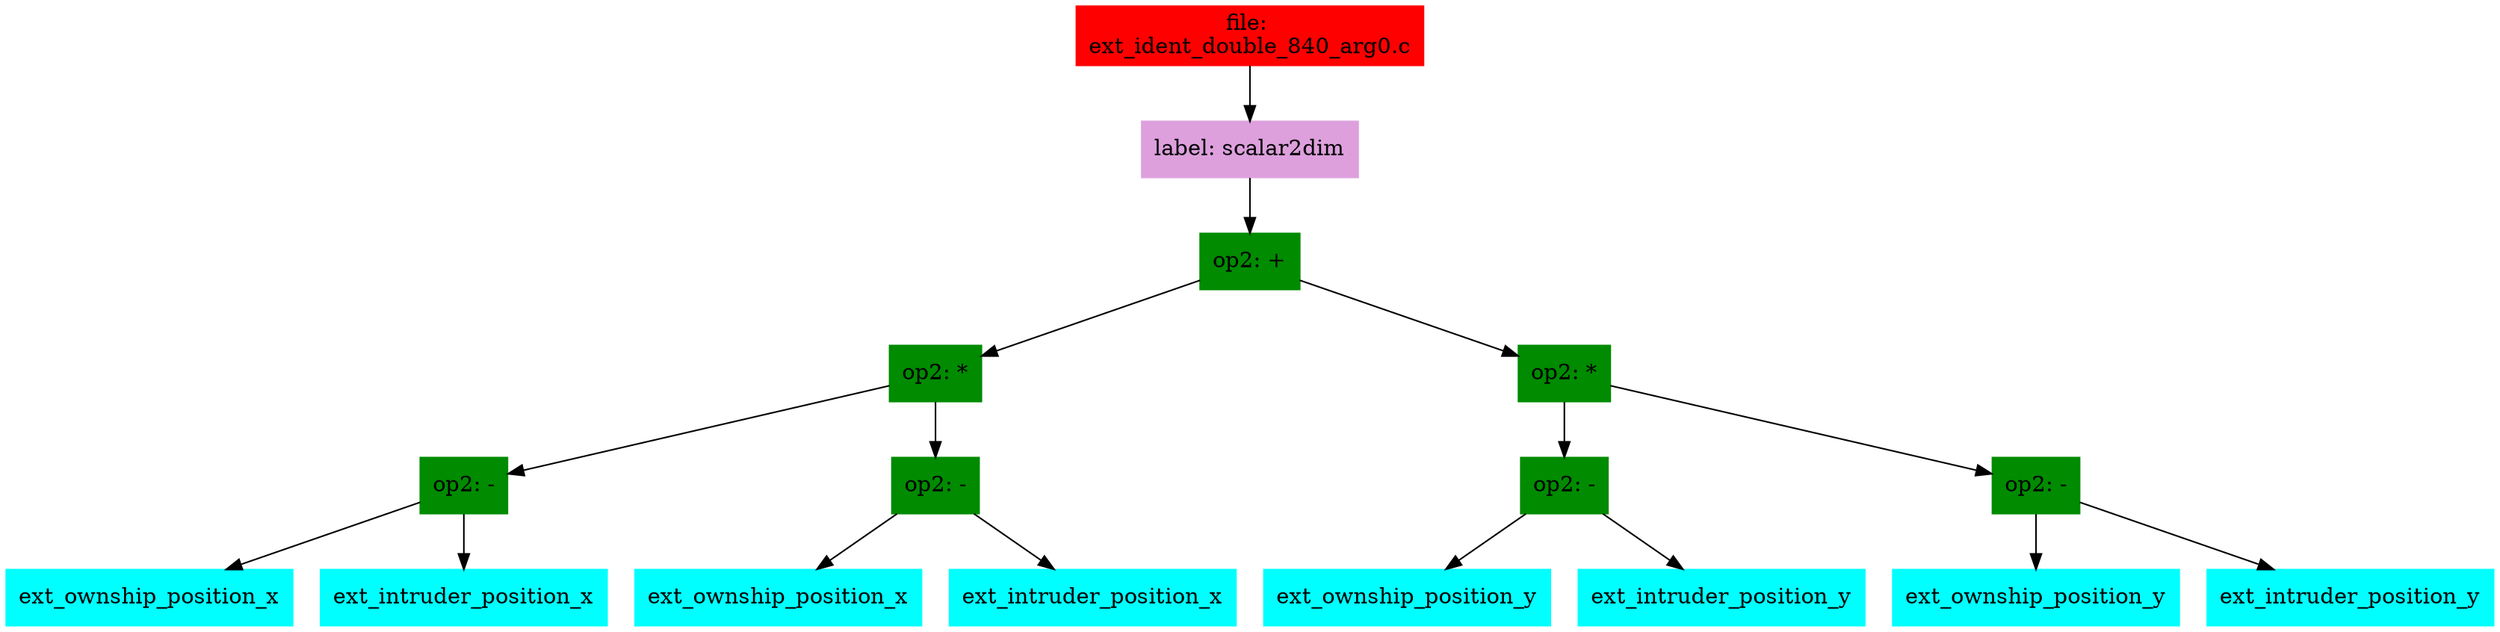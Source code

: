 digraph G {
node [shape=box]

0 [label="file: 
ext_ident_double_840_arg0.c",color=red, style=filled]
1 [label="label: scalar2dim",color=plum, style=filled]
0 -> 1
2 [label="op2: +",color=green4, style=filled]
1 -> 2
3 [label="op2: *",color=green4, style=filled]
2 -> 3
4 [label="op2: -",color=green4, style=filled]
3 -> 4
5 [label="ext_ownship_position_x",color=cyan1, style=filled]
4 -> 5
6 [label="ext_intruder_position_x",color=cyan1, style=filled]
4 -> 6
7 [label="op2: -",color=green4, style=filled]
3 -> 7
8 [label="ext_ownship_position_x",color=cyan1, style=filled]
7 -> 8
9 [label="ext_intruder_position_x",color=cyan1, style=filled]
7 -> 9
10 [label="op2: *",color=green4, style=filled]
2 -> 10
11 [label="op2: -",color=green4, style=filled]
10 -> 11
12 [label="ext_ownship_position_y",color=cyan1, style=filled]
11 -> 12
13 [label="ext_intruder_position_y",color=cyan1, style=filled]
11 -> 13
14 [label="op2: -",color=green4, style=filled]
10 -> 14
15 [label="ext_ownship_position_y",color=cyan1, style=filled]
14 -> 15
16 [label="ext_intruder_position_y",color=cyan1, style=filled]
14 -> 16


}

